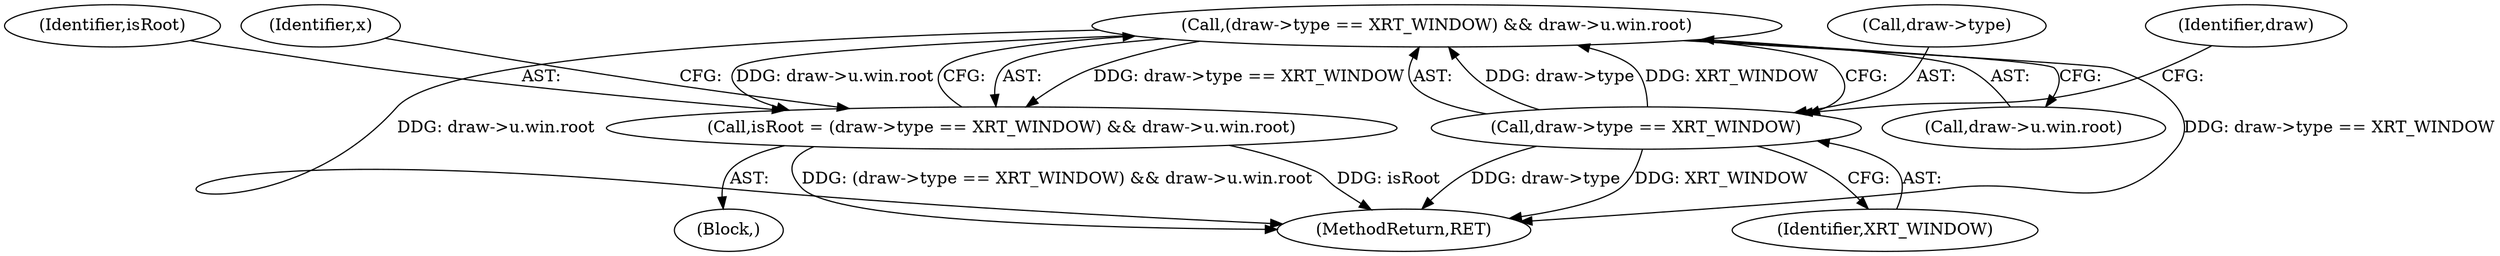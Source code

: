 digraph "0_xserver_cad5a1050b7184d828aef9c1dd151c3ab649d37e_3@pointer" {
"1000178" [label="(Call,(draw->type == XRT_WINDOW) && draw->u.win.root)"];
"1000179" [label="(Call,draw->type == XRT_WINDOW)"];
"1000176" [label="(Call,isRoot = (draw->type == XRT_WINDOW) && draw->u.win.root)"];
"1000102" [label="(Block,)"];
"1000296" [label="(MethodReturn,RET)"];
"1000177" [label="(Identifier,isRoot)"];
"1000176" [label="(Call,isRoot = (draw->type == XRT_WINDOW) && draw->u.win.root)"];
"1000192" [label="(Identifier,x)"];
"1000180" [label="(Call,draw->type)"];
"1000179" [label="(Call,draw->type == XRT_WINDOW)"];
"1000187" [label="(Identifier,draw)"];
"1000183" [label="(Identifier,XRT_WINDOW)"];
"1000184" [label="(Call,draw->u.win.root)"];
"1000178" [label="(Call,(draw->type == XRT_WINDOW) && draw->u.win.root)"];
"1000178" -> "1000176"  [label="AST: "];
"1000178" -> "1000179"  [label="CFG: "];
"1000178" -> "1000184"  [label="CFG: "];
"1000179" -> "1000178"  [label="AST: "];
"1000184" -> "1000178"  [label="AST: "];
"1000176" -> "1000178"  [label="CFG: "];
"1000178" -> "1000296"  [label="DDG: draw->type == XRT_WINDOW"];
"1000178" -> "1000296"  [label="DDG: draw->u.win.root"];
"1000178" -> "1000176"  [label="DDG: draw->type == XRT_WINDOW"];
"1000178" -> "1000176"  [label="DDG: draw->u.win.root"];
"1000179" -> "1000178"  [label="DDG: draw->type"];
"1000179" -> "1000178"  [label="DDG: XRT_WINDOW"];
"1000179" -> "1000183"  [label="CFG: "];
"1000180" -> "1000179"  [label="AST: "];
"1000183" -> "1000179"  [label="AST: "];
"1000187" -> "1000179"  [label="CFG: "];
"1000179" -> "1000296"  [label="DDG: draw->type"];
"1000179" -> "1000296"  [label="DDG: XRT_WINDOW"];
"1000176" -> "1000102"  [label="AST: "];
"1000177" -> "1000176"  [label="AST: "];
"1000192" -> "1000176"  [label="CFG: "];
"1000176" -> "1000296"  [label="DDG: (draw->type == XRT_WINDOW) && draw->u.win.root"];
"1000176" -> "1000296"  [label="DDG: isRoot"];
}
